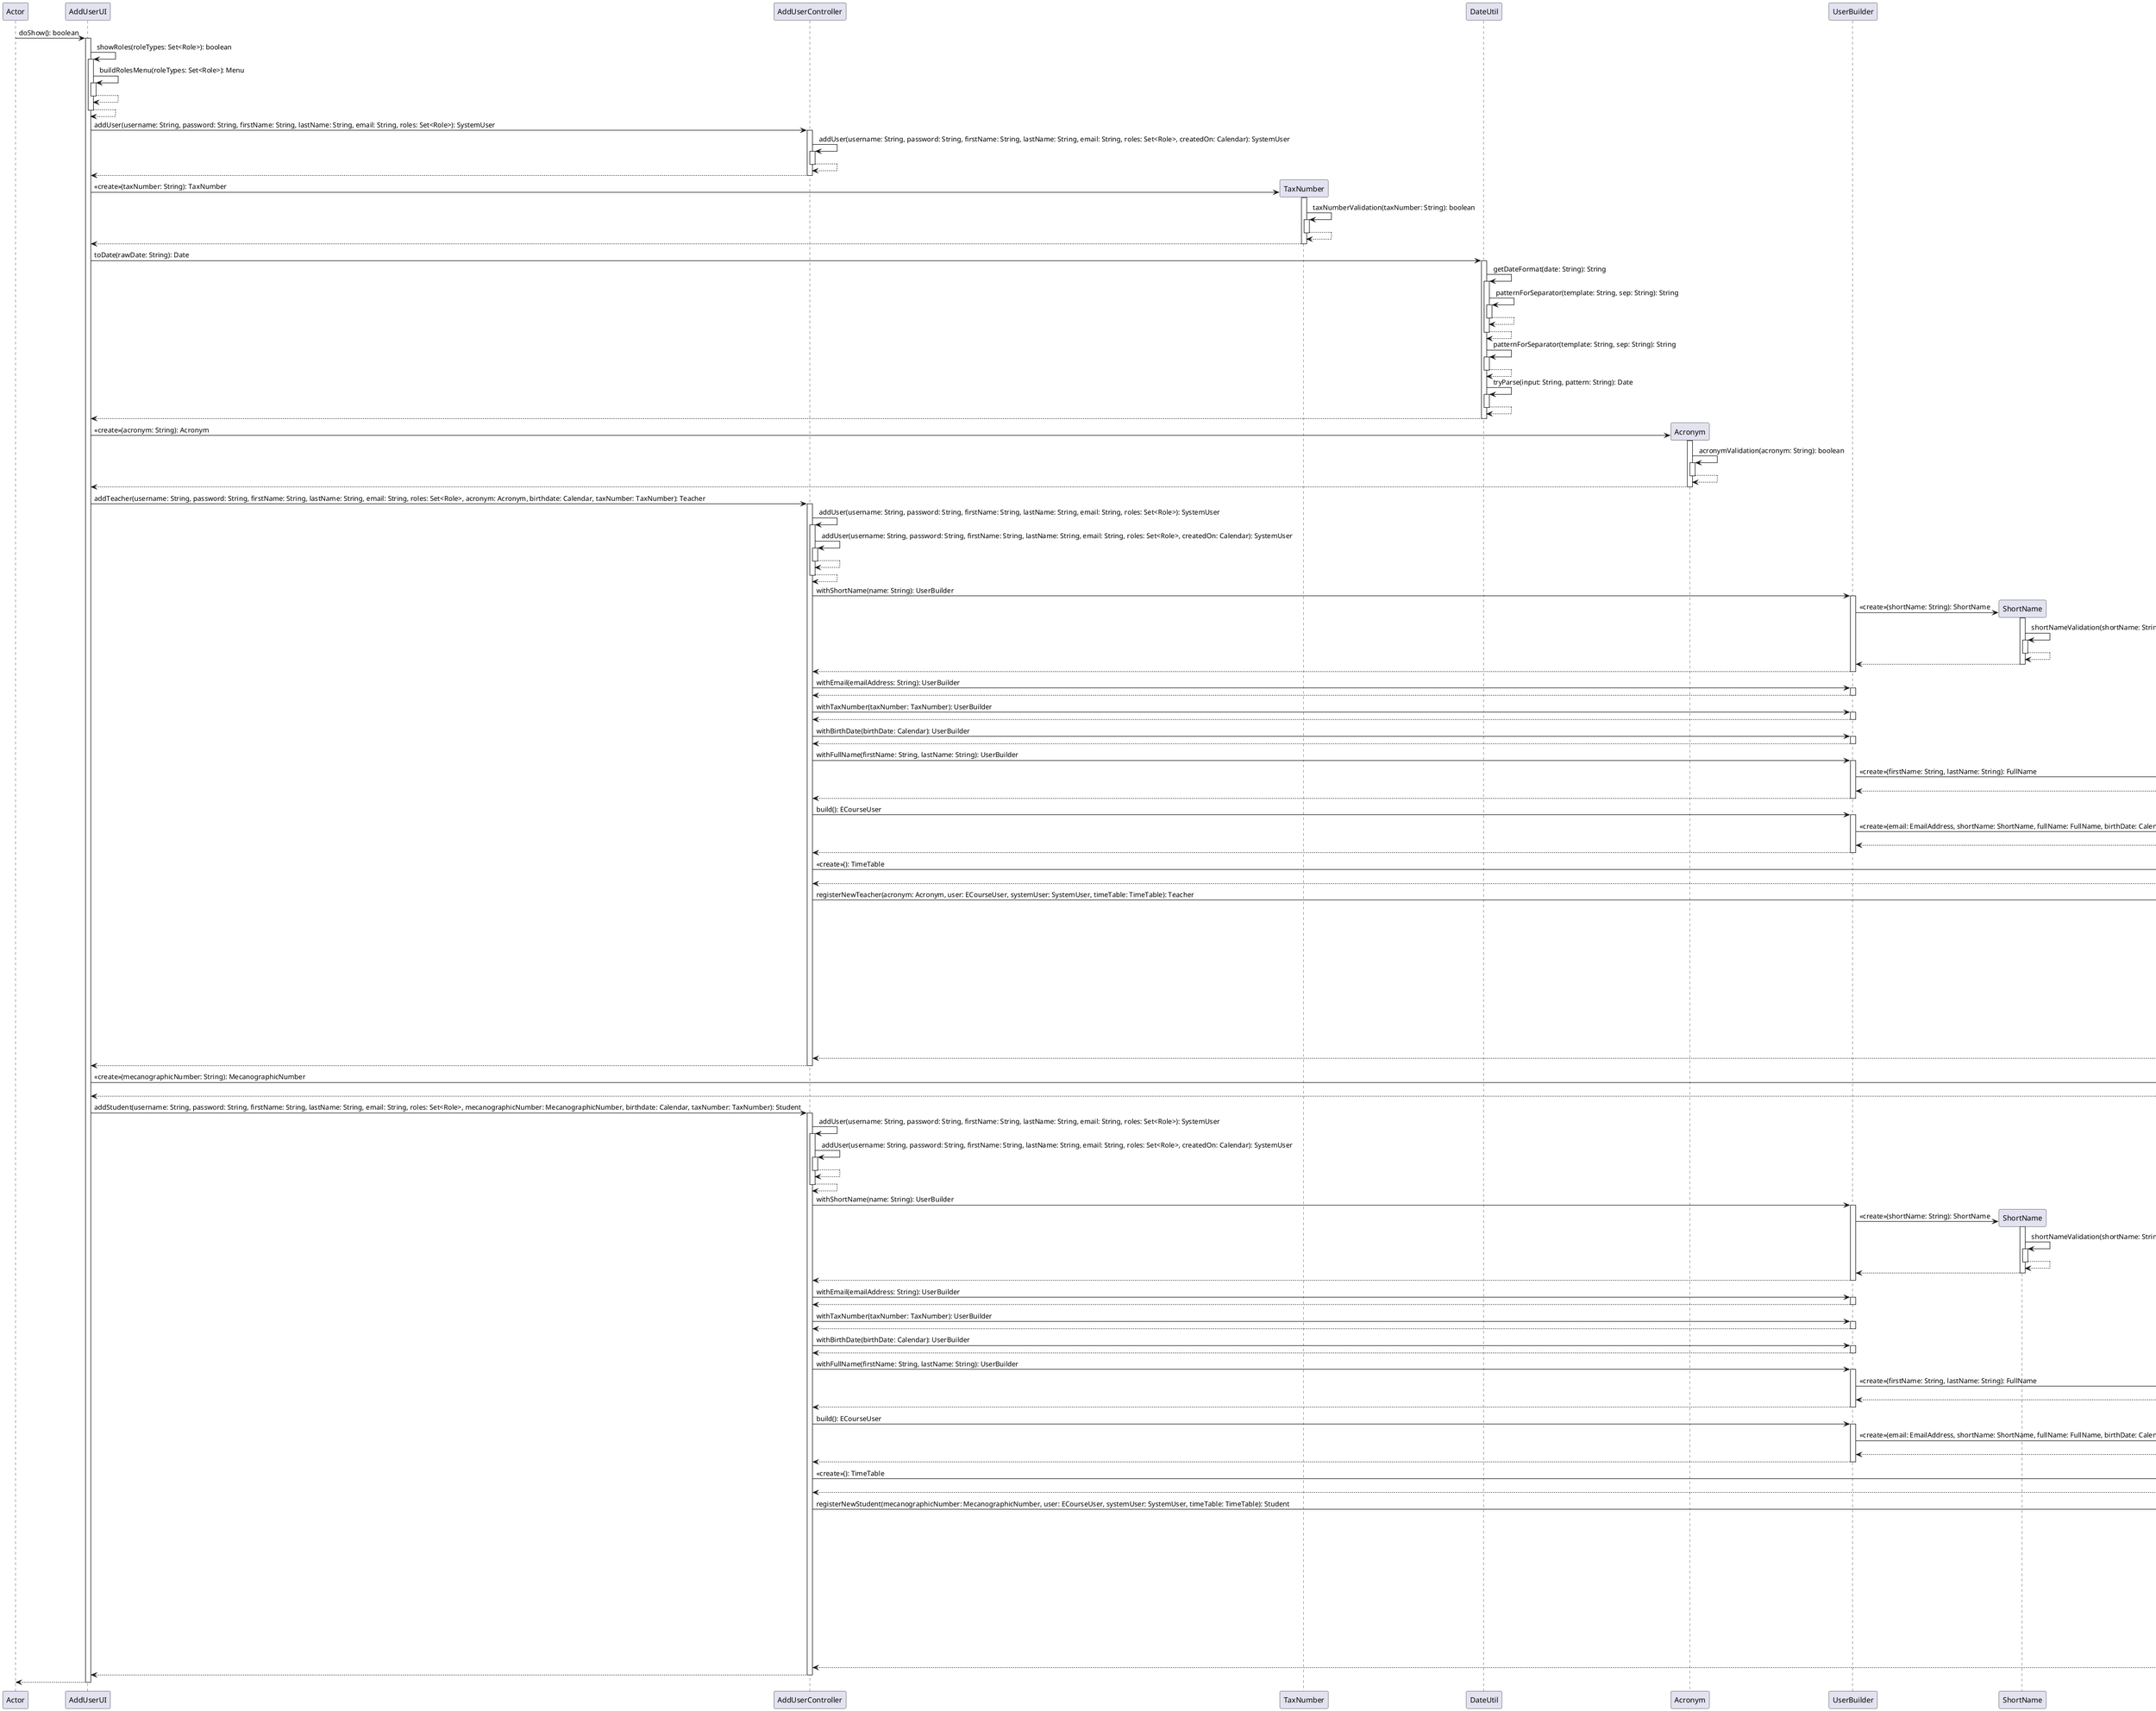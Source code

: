 @startuml
participant Actor
Actor -> AddUserUI : doShow(): boolean
activate AddUserUI
AddUserUI -> AddUserUI : showRoles(roleTypes: Set<Role>): boolean
activate AddUserUI
AddUserUI -> AddUserUI : buildRolesMenu(roleTypes: Set<Role>): Menu
activate AddUserUI
AddUserUI --> AddUserUI
deactivate AddUserUI
AddUserUI --> AddUserUI
deactivate AddUserUI
AddUserUI -> AddUserController : addUser(username: String, password: String, firstName: String, lastName: String, email: String, roles: Set<Role>): SystemUser
activate AddUserController
AddUserController -> AddUserController : addUser(username: String, password: String, firstName: String, lastName: String, email: String, roles: Set<Role>, createdOn: Calendar): SystemUser
activate AddUserController
AddUserController --> AddUserController
deactivate AddUserController
AddUserController --> AddUserUI
deactivate AddUserController
create TaxNumber
AddUserUI -> TaxNumber : <<create>>(taxNumber: String): TaxNumber
activate TaxNumber
TaxNumber -> TaxNumber : taxNumberValidation(taxNumber: String): boolean
activate TaxNumber
TaxNumber --> TaxNumber
deactivate TaxNumber
TaxNumber --> AddUserUI
deactivate TaxNumber
AddUserUI -> DateUtil : toDate(rawDate: String): Date
activate DateUtil
DateUtil -> DateUtil : getDateFormat(date: String): String
activate DateUtil
DateUtil -> DateUtil : patternForSeparator(template: String, sep: String): String
activate DateUtil
DateUtil --> DateUtil
deactivate DateUtil
DateUtil --> DateUtil
deactivate DateUtil
DateUtil -> DateUtil : patternForSeparator(template: String, sep: String): String
activate DateUtil
DateUtil --> DateUtil
deactivate DateUtil
DateUtil -> DateUtil : tryParse(input: String, pattern: String): Date
activate DateUtil
DateUtil --> DateUtil
deactivate DateUtil
DateUtil --> AddUserUI
deactivate DateUtil
create Acronym
AddUserUI -> Acronym : <<create>>(acronym: String): Acronym
activate Acronym
Acronym -> Acronym : acronymValidation(acronym: String): boolean
activate Acronym
Acronym --> Acronym
deactivate Acronym
Acronym --> AddUserUI
deactivate Acronym
AddUserUI -> AddUserController : addTeacher(username: String, password: String, firstName: String, lastName: String, email: String, roles: Set<Role>, acronym: Acronym, birthdate: Calendar, taxNumber: TaxNumber): Teacher
activate AddUserController
AddUserController -> AddUserController : addUser(username: String, password: String, firstName: String, lastName: String, email: String, roles: Set<Role>): SystemUser
activate AddUserController
AddUserController -> AddUserController : addUser(username: String, password: String, firstName: String, lastName: String, email: String, roles: Set<Role>, createdOn: Calendar): SystemUser
activate AddUserController
AddUserController --> AddUserController
deactivate AddUserController
AddUserController --> AddUserController
deactivate AddUserController
AddUserController -> UserBuilder : withShortName(name: String): UserBuilder
activate UserBuilder
create ShortName
UserBuilder -> ShortName : <<create>>(shortName: String): ShortName
activate ShortName
ShortName -> ShortName : shortNameValidation(shortName: String): boolean
activate ShortName
ShortName --> ShortName
deactivate ShortName
ShortName --> UserBuilder
deactivate ShortName
UserBuilder --> AddUserController
deactivate UserBuilder
AddUserController -> UserBuilder : withEmail(emailAddress: String): UserBuilder
activate UserBuilder
UserBuilder --> AddUserController
deactivate UserBuilder
AddUserController -> UserBuilder : withTaxNumber(taxNumber: TaxNumber): UserBuilder
activate UserBuilder
UserBuilder --> AddUserController
deactivate UserBuilder
AddUserController -> UserBuilder : withBirthDate(birthDate: Calendar): UserBuilder
activate UserBuilder
UserBuilder --> AddUserController
deactivate UserBuilder
AddUserController -> UserBuilder : withFullName(firstName: String, lastName: String): UserBuilder
activate UserBuilder
create FullName
UserBuilder -> FullName : <<create>>(firstName: String, lastName: String): FullName
activate FullName
FullName --> UserBuilder
deactivate FullName
UserBuilder --> AddUserController
deactivate UserBuilder
AddUserController -> UserBuilder : build(): ECourseUser
activate UserBuilder
create ECourseUser
UserBuilder -> ECourseUser : <<create>>(email: EmailAddress, shortName: ShortName, fullName: FullName, birthDate: Calendar, taxNumber: TaxNumber): ECourseUser
activate ECourseUser
ECourseUser --> UserBuilder
deactivate ECourseUser
UserBuilder --> AddUserController
deactivate UserBuilder
create TimeTable
AddUserController -> TimeTable : <<create>>(): TimeTable
activate TimeTable
TimeTable --> AddUserController
deactivate TimeTable
AddUserController -> TeacherManagementService : registerNewTeacher(acronym: Acronym, user: ECourseUser, systemUser: SystemUser, timeTable: TimeTable): Teacher
activate TeacherManagementService
TeacherManagementService -> TeacherBuilder : withAcronym(acronym: Acronym): TeacherBuilder
activate TeacherBuilder
TeacherBuilder --> TeacherManagementService
deactivate TeacherBuilder
TeacherManagementService -> TeacherBuilder : withUser(user: ECourseUser): TeacherBuilder
activate TeacherBuilder
TeacherBuilder --> TeacherManagementService
deactivate TeacherBuilder
TeacherManagementService -> TeacherBuilder : withSystemUser(systemUser: SystemUser): TeacherBuilder
activate TeacherBuilder
TeacherBuilder --> TeacherManagementService
deactivate TeacherBuilder
TeacherManagementService -> TeacherBuilder : withTimeTable(timeTable: TimeTable): TeacherBuilder
activate TeacherBuilder
TeacherBuilder --> TeacherManagementService
deactivate TeacherBuilder
TeacherManagementService -> TeacherBuilder : build(): Teacher
activate TeacherBuilder
create Teacher
TeacherBuilder -> Teacher : <<create>>(acronym: Acronym, login: SystemUser, user: ECourseUser, timeTable: TimeTable): Teacher
activate Teacher
Teacher --> TeacherBuilder
deactivate Teacher
TeacherBuilder --> TeacherManagementService
deactivate TeacherBuilder
TeacherManagementService --> AddUserController
deactivate TeacherManagementService
AddUserController --> AddUserUI
deactivate AddUserController
create MecanographicNumber
AddUserUI -> MecanographicNumber : <<create>>(mecanographicNumber: String): MecanographicNumber
activate MecanographicNumber
MecanographicNumber --> AddUserUI
deactivate MecanographicNumber
AddUserUI -> AddUserController : addStudent(username: String, password: String, firstName: String, lastName: String, email: String, roles: Set<Role>, mecanographicNumber: MecanographicNumber, birthdate: Calendar, taxNumber: TaxNumber): Student
activate AddUserController
AddUserController -> AddUserController : addUser(username: String, password: String, firstName: String, lastName: String, email: String, roles: Set<Role>): SystemUser
activate AddUserController
AddUserController -> AddUserController : addUser(username: String, password: String, firstName: String, lastName: String, email: String, roles: Set<Role>, createdOn: Calendar): SystemUser
activate AddUserController
AddUserController --> AddUserController
deactivate AddUserController
AddUserController --> AddUserController
deactivate AddUserController
AddUserController -> UserBuilder : withShortName(name: String): UserBuilder
activate UserBuilder
create ShortName
UserBuilder -> ShortName : <<create>>(shortName: String): ShortName
activate ShortName
ShortName -> ShortName : shortNameValidation(shortName: String): boolean
activate ShortName
ShortName --> ShortName
deactivate ShortName
ShortName --> UserBuilder
deactivate ShortName
UserBuilder --> AddUserController
deactivate UserBuilder
AddUserController -> UserBuilder : withEmail(emailAddress: String): UserBuilder
activate UserBuilder
UserBuilder --> AddUserController
deactivate UserBuilder
AddUserController -> UserBuilder : withTaxNumber(taxNumber: TaxNumber): UserBuilder
activate UserBuilder
UserBuilder --> AddUserController
deactivate UserBuilder
AddUserController -> UserBuilder : withBirthDate(birthDate: Calendar): UserBuilder
activate UserBuilder
UserBuilder --> AddUserController
deactivate UserBuilder
AddUserController -> UserBuilder : withFullName(firstName: String, lastName: String): UserBuilder
activate UserBuilder
create FullName
UserBuilder -> FullName : <<create>>(firstName: String, lastName: String): FullName
activate FullName
FullName --> UserBuilder
deactivate FullName
UserBuilder --> AddUserController
deactivate UserBuilder
AddUserController -> UserBuilder : build(): ECourseUser
activate UserBuilder
create ECourseUser
UserBuilder -> ECourseUser : <<create>>(email: EmailAddress, shortName: ShortName, fullName: FullName, birthDate: Calendar, taxNumber: TaxNumber): ECourseUser
activate ECourseUser
ECourseUser --> UserBuilder
deactivate ECourseUser
UserBuilder --> AddUserController
deactivate UserBuilder
create TimeTable
AddUserController -> TimeTable : <<create>>(): TimeTable
activate TimeTable
TimeTable --> AddUserController
deactivate TimeTable
AddUserController -> StudentManagementService : registerNewStudent(mecanographicNumber: MecanographicNumber, user: ECourseUser, systemUser: SystemUser, timeTable: TimeTable): Student
activate StudentManagementService
StudentManagementService -> StudentBuilder : withMecanographicNumber(mecanographicNumber: MecanographicNumber): StudentBuilder
activate StudentBuilder
StudentBuilder --> StudentManagementService
deactivate StudentBuilder
StudentManagementService -> StudentBuilder : withUser(user: ECourseUser): StudentBuilder
activate StudentBuilder
StudentBuilder --> StudentManagementService
deactivate StudentBuilder
StudentManagementService -> StudentBuilder : withSystemUser(systemUser: SystemUser): StudentBuilder
activate StudentBuilder
StudentBuilder --> StudentManagementService
deactivate StudentBuilder
StudentManagementService -> StudentBuilder : withTimeTable(timeTable: TimeTable): StudentBuilder
activate StudentBuilder
StudentBuilder --> StudentManagementService
deactivate StudentBuilder
StudentManagementService -> StudentBuilder : build(): Student
activate StudentBuilder
create Student
StudentBuilder -> Student : <<create>>(mechanographic: MecanographicNumber, login: SystemUser, user: ECourseUser, timeTable: TimeTable): Student
activate Student
Student --> StudentBuilder
deactivate Student
StudentBuilder --> StudentManagementService
deactivate StudentBuilder
StudentManagementService --> AddUserController
deactivate StudentManagementService
AddUserController --> AddUserUI
deactivate AddUserController
return
@enduml